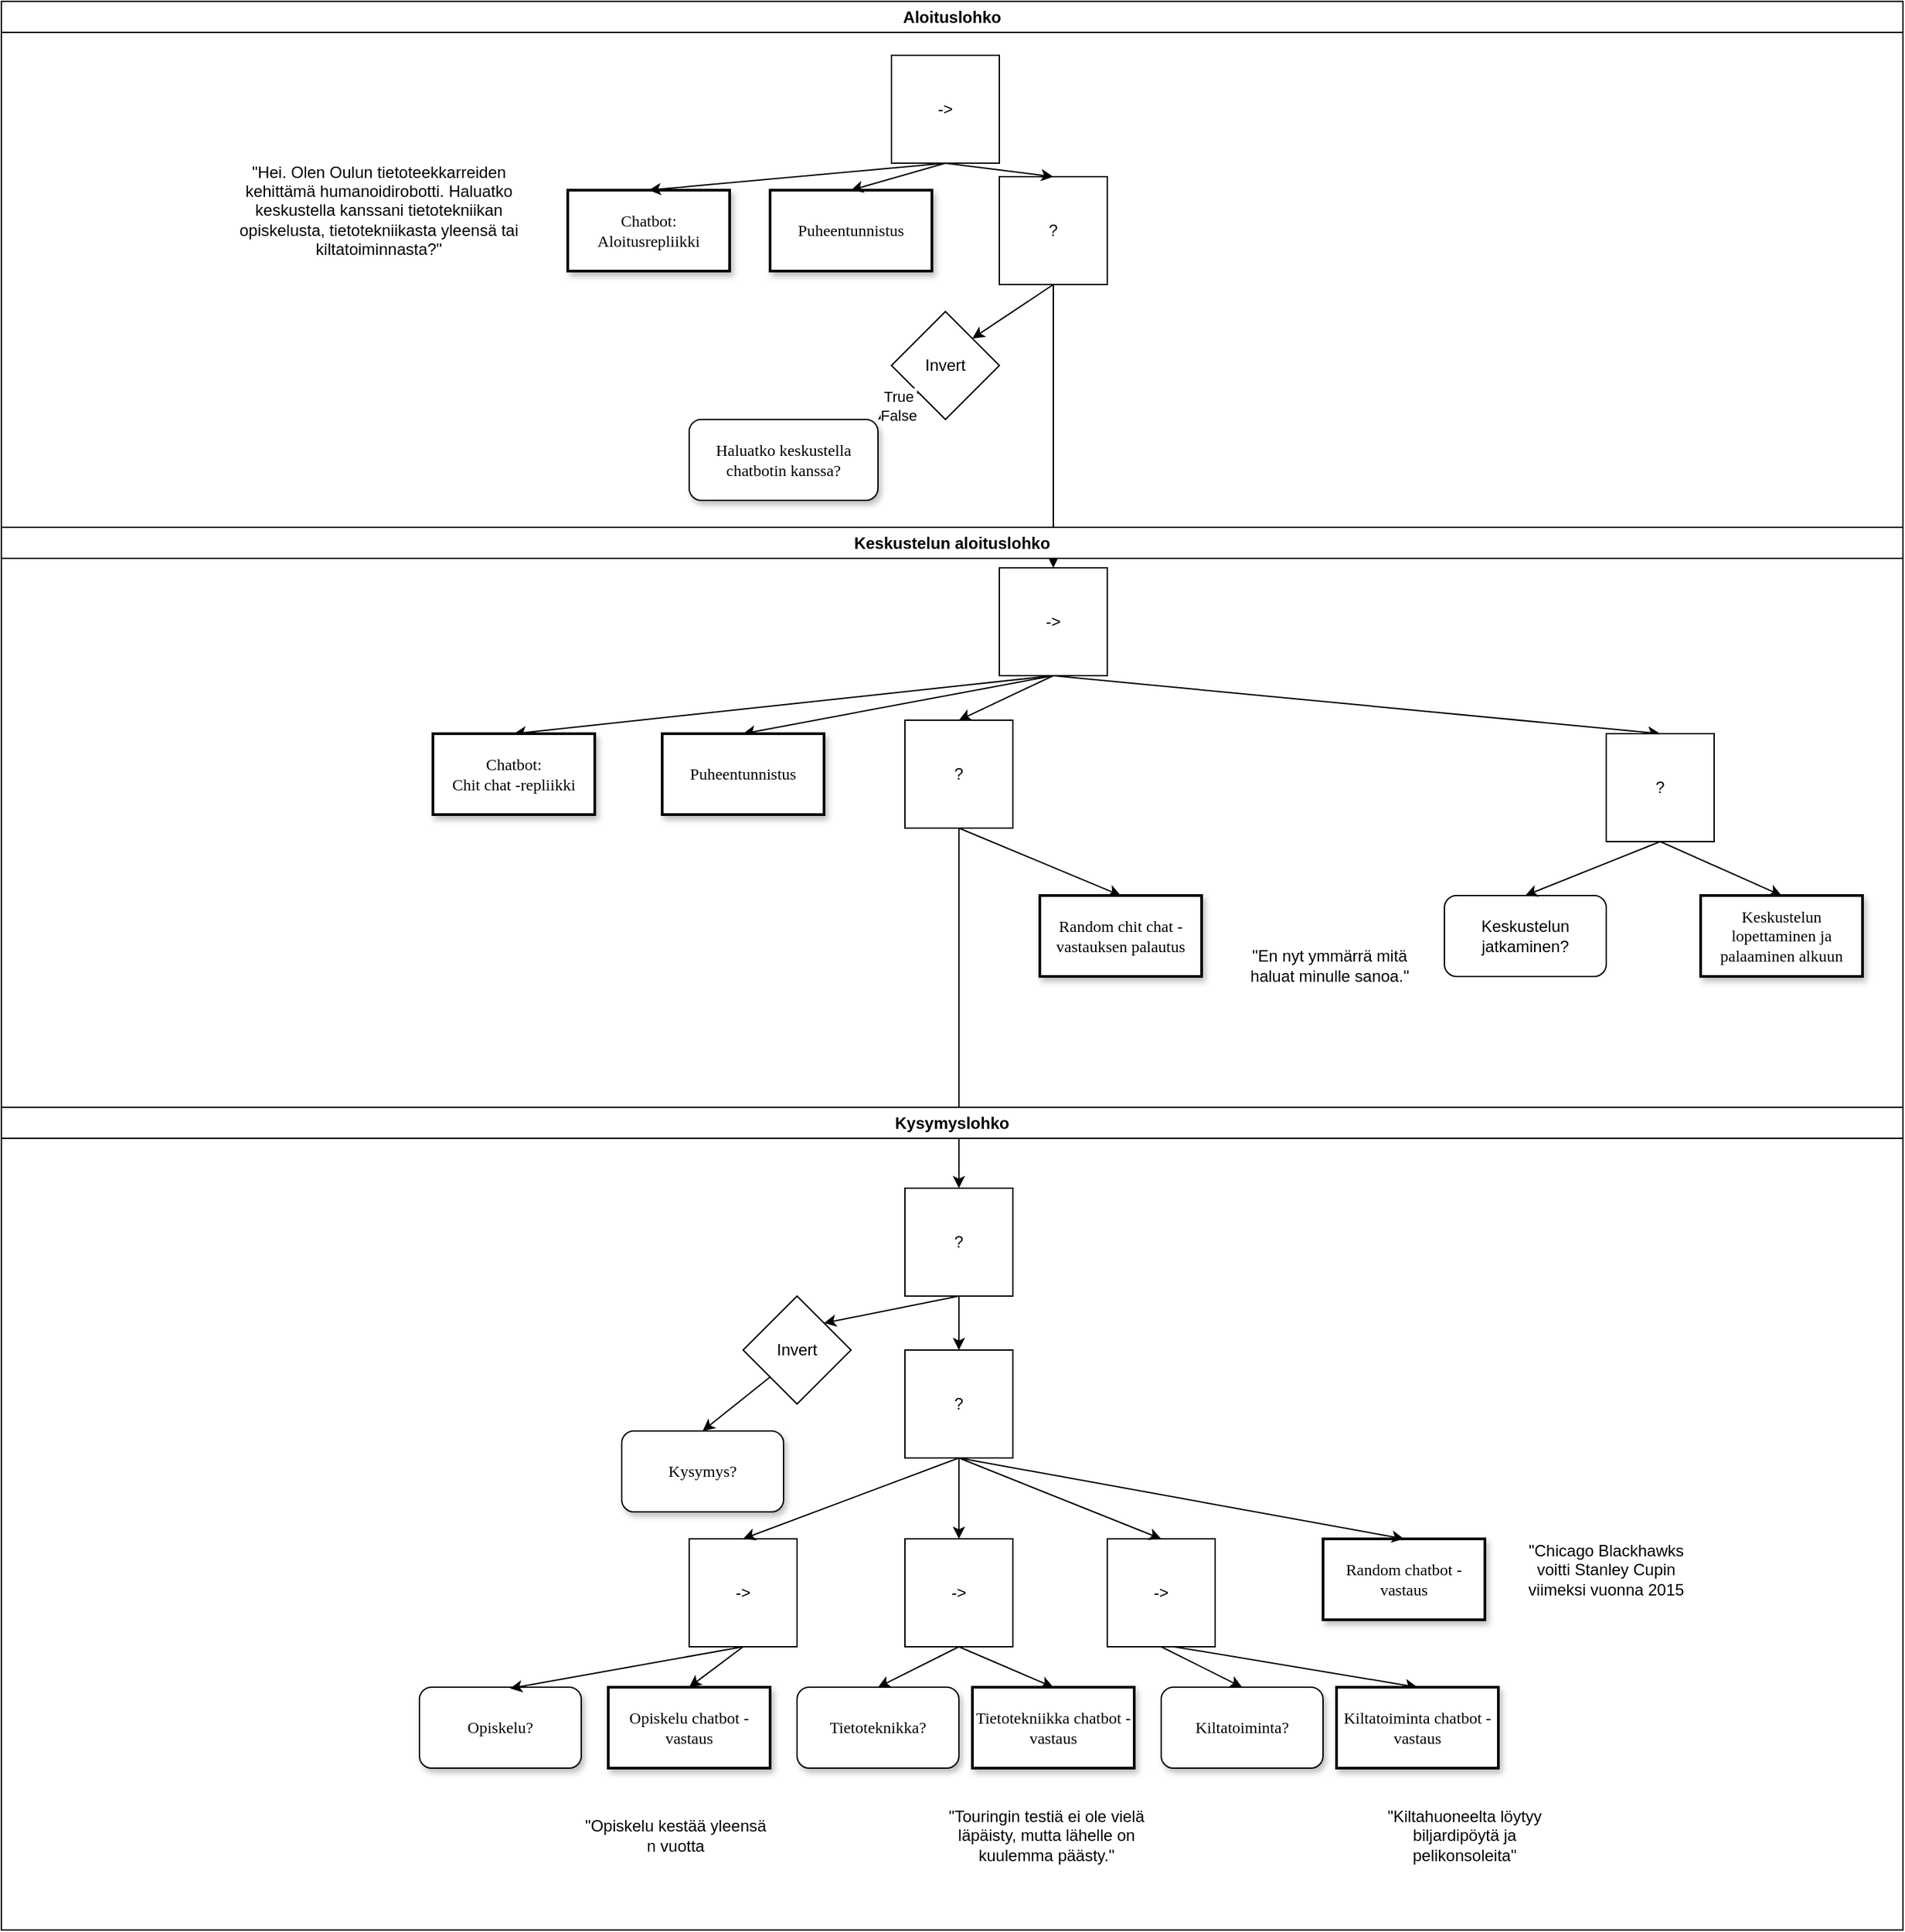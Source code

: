 <mxfile version="21.1.2" type="github">
  <diagram name="Page-1" id="10a91c8b-09ff-31b1-d368-03940ed4cc9e">
    <mxGraphModel dx="2289" dy="1191" grid="1" gridSize="10" guides="1" tooltips="1" connect="1" arrows="1" fold="1" page="1" pageScale="1" pageWidth="1100" pageHeight="850" background="none" math="0" shadow="0">
      <root>
        <mxCell id="0" />
        <mxCell id="1" parent="0" />
        <mxCell id="iqq7B-e4aBvqcCyGMvhG-90" value="" style="group" vertex="1" connectable="0" parent="1">
          <mxGeometry x="350" y="80" width="1410" height="1430" as="geometry" />
        </mxCell>
        <mxCell id="iqq7B-e4aBvqcCyGMvhG-6" value="-&amp;gt;" style="whiteSpace=wrap;html=1;aspect=fixed;" vertex="1" parent="iqq7B-e4aBvqcCyGMvhG-90">
          <mxGeometry x="740" y="420" width="80" height="80" as="geometry" />
        </mxCell>
        <mxCell id="iqq7B-e4aBvqcCyGMvhG-7" value="Kysymys?" style="whiteSpace=wrap;html=1;rounded=1;shadow=1;labelBackgroundColor=none;strokeWidth=1;fontFamily=Verdana;fontSize=12;align=center;" vertex="1" parent="iqq7B-e4aBvqcCyGMvhG-90">
          <mxGeometry x="460" y="1060" width="120" height="60" as="geometry" />
        </mxCell>
        <mxCell id="iqq7B-e4aBvqcCyGMvhG-21" value="&lt;span&gt;Opiskelu?&lt;/span&gt;" style="whiteSpace=wrap;html=1;rounded=1;shadow=1;labelBackgroundColor=none;strokeWidth=1;fontFamily=Verdana;fontSize=12;align=center;" vertex="1" parent="iqq7B-e4aBvqcCyGMvhG-90">
          <mxGeometry x="310" y="1250" width="120" height="60" as="geometry" />
        </mxCell>
        <mxCell id="iqq7B-e4aBvqcCyGMvhG-22" value="&lt;span&gt;Tietoteknikka?&lt;/span&gt;" style="whiteSpace=wrap;html=1;rounded=1;shadow=1;labelBackgroundColor=none;strokeWidth=1;fontFamily=Verdana;fontSize=12;align=center;" vertex="1" parent="iqq7B-e4aBvqcCyGMvhG-90">
          <mxGeometry x="590" y="1250" width="120" height="60" as="geometry" />
        </mxCell>
        <mxCell id="iqq7B-e4aBvqcCyGMvhG-23" value="&lt;span&gt;Kiltatoiminta?&lt;/span&gt;" style="whiteSpace=wrap;html=1;rounded=1;shadow=1;labelBackgroundColor=none;strokeWidth=1;fontFamily=Verdana;fontSize=12;align=center;" vertex="1" parent="iqq7B-e4aBvqcCyGMvhG-90">
          <mxGeometry x="860" y="1250" width="120" height="60" as="geometry" />
        </mxCell>
        <mxCell id="iqq7B-e4aBvqcCyGMvhG-24" value="-&amp;gt;" style="whiteSpace=wrap;html=1;aspect=fixed;" vertex="1" parent="iqq7B-e4aBvqcCyGMvhG-90">
          <mxGeometry x="510" y="1140" width="80" height="80" as="geometry" />
        </mxCell>
        <mxCell id="iqq7B-e4aBvqcCyGMvhG-26" value="" style="endArrow=classic;html=1;rounded=0;entryX=0.56;entryY=0.015;entryDx=0;entryDy=0;entryPerimeter=0;exitX=0.5;exitY=1;exitDx=0;exitDy=0;" edge="1" parent="iqq7B-e4aBvqcCyGMvhG-90" source="iqq7B-e4aBvqcCyGMvhG-24" target="iqq7B-e4aBvqcCyGMvhG-21">
          <mxGeometry width="50" height="50" relative="1" as="geometry">
            <mxPoint x="660" y="1170" as="sourcePoint" />
            <mxPoint x="710" y="1120" as="targetPoint" />
          </mxGeometry>
        </mxCell>
        <mxCell id="iqq7B-e4aBvqcCyGMvhG-28" value="Opiskelu chatbot -vastaus" style="whiteSpace=wrap;html=1;rounded=0;shadow=1;labelBackgroundColor=none;strokeWidth=2;fontFamily=Verdana;fontSize=12;align=center;" vertex="1" parent="iqq7B-e4aBvqcCyGMvhG-90">
          <mxGeometry x="450" y="1250" width="120" height="60" as="geometry" />
        </mxCell>
        <mxCell id="iqq7B-e4aBvqcCyGMvhG-29" value="" style="endArrow=classic;html=1;rounded=0;entryX=0.5;entryY=0;entryDx=0;entryDy=0;exitX=0.5;exitY=1;exitDx=0;exitDy=0;" edge="1" parent="iqq7B-e4aBvqcCyGMvhG-90" source="iqq7B-e4aBvqcCyGMvhG-24" target="iqq7B-e4aBvqcCyGMvhG-28">
          <mxGeometry width="50" height="50" relative="1" as="geometry">
            <mxPoint x="550" y="1240" as="sourcePoint" />
            <mxPoint x="620" y="1180" as="targetPoint" />
          </mxGeometry>
        </mxCell>
        <mxCell id="iqq7B-e4aBvqcCyGMvhG-30" value="-&amp;gt;" style="whiteSpace=wrap;html=1;aspect=fixed;" vertex="1" parent="iqq7B-e4aBvqcCyGMvhG-90">
          <mxGeometry x="670" y="1140" width="80" height="80" as="geometry" />
        </mxCell>
        <mxCell id="iqq7B-e4aBvqcCyGMvhG-31" value="" style="endArrow=classic;html=1;rounded=0;entryX=0.5;entryY=0;entryDx=0;entryDy=0;exitX=0.5;exitY=1;exitDx=0;exitDy=0;" edge="1" parent="iqq7B-e4aBvqcCyGMvhG-90" source="iqq7B-e4aBvqcCyGMvhG-30" target="iqq7B-e4aBvqcCyGMvhG-22">
          <mxGeometry width="50" height="50" relative="1" as="geometry">
            <mxPoint x="660" y="1170" as="sourcePoint" />
            <mxPoint x="710" y="1120" as="targetPoint" />
          </mxGeometry>
        </mxCell>
        <mxCell id="iqq7B-e4aBvqcCyGMvhG-32" value="Tietotekniikka chatbot -vastaus" style="whiteSpace=wrap;html=1;rounded=0;shadow=1;labelBackgroundColor=none;strokeWidth=2;fontFamily=Verdana;fontSize=12;align=center;" vertex="1" parent="iqq7B-e4aBvqcCyGMvhG-90">
          <mxGeometry x="720" y="1250" width="120" height="60" as="geometry" />
        </mxCell>
        <mxCell id="iqq7B-e4aBvqcCyGMvhG-34" value="" style="endArrow=classic;html=1;rounded=0;entryX=0.5;entryY=0;entryDx=0;entryDy=0;" edge="1" parent="iqq7B-e4aBvqcCyGMvhG-90" target="iqq7B-e4aBvqcCyGMvhG-32">
          <mxGeometry width="50" height="50" relative="1" as="geometry">
            <mxPoint x="710" y="1220" as="sourcePoint" />
            <mxPoint x="800" y="1200" as="targetPoint" />
          </mxGeometry>
        </mxCell>
        <mxCell id="iqq7B-e4aBvqcCyGMvhG-35" value="" style="endArrow=classic;html=1;rounded=0;exitX=0.5;exitY=1;exitDx=0;exitDy=0;entryX=0.5;entryY=0;entryDx=0;entryDy=0;" edge="1" parent="iqq7B-e4aBvqcCyGMvhG-90" source="iqq7B-e4aBvqcCyGMvhG-73" target="iqq7B-e4aBvqcCyGMvhG-30">
          <mxGeometry width="50" height="50" relative="1" as="geometry">
            <mxPoint x="910" y="940" as="sourcePoint" />
            <mxPoint x="960" y="890" as="targetPoint" />
          </mxGeometry>
        </mxCell>
        <mxCell id="iqq7B-e4aBvqcCyGMvhG-37" value="-&amp;gt;" style="whiteSpace=wrap;html=1;aspect=fixed;" vertex="1" parent="iqq7B-e4aBvqcCyGMvhG-90">
          <mxGeometry x="820" y="1140" width="80" height="80" as="geometry" />
        </mxCell>
        <mxCell id="iqq7B-e4aBvqcCyGMvhG-38" value="" style="endArrow=classic;html=1;rounded=0;entryX=0.5;entryY=0;entryDx=0;entryDy=0;exitX=0.5;exitY=1;exitDx=0;exitDy=0;" edge="1" parent="iqq7B-e4aBvqcCyGMvhG-90" source="iqq7B-e4aBvqcCyGMvhG-73" target="iqq7B-e4aBvqcCyGMvhG-37">
          <mxGeometry width="50" height="50" relative="1" as="geometry">
            <mxPoint x="910" y="940" as="sourcePoint" />
            <mxPoint x="960" y="890" as="targetPoint" />
          </mxGeometry>
        </mxCell>
        <mxCell id="iqq7B-e4aBvqcCyGMvhG-39" value="" style="endArrow=classic;html=1;rounded=0;exitX=0.5;exitY=1;exitDx=0;exitDy=0;entryX=0.5;entryY=0;entryDx=0;entryDy=0;" edge="1" parent="iqq7B-e4aBvqcCyGMvhG-90" source="iqq7B-e4aBvqcCyGMvhG-37" target="iqq7B-e4aBvqcCyGMvhG-23">
          <mxGeometry width="50" height="50" relative="1" as="geometry">
            <mxPoint x="980" y="1200" as="sourcePoint" />
            <mxPoint x="1030" y="1150" as="targetPoint" />
          </mxGeometry>
        </mxCell>
        <mxCell id="iqq7B-e4aBvqcCyGMvhG-41" value="" style="endArrow=classic;html=1;rounded=0;exitX=0.609;exitY=0.998;exitDx=0;exitDy=0;exitPerimeter=0;entryX=0.5;entryY=0;entryDx=0;entryDy=0;" edge="1" parent="iqq7B-e4aBvqcCyGMvhG-90" source="iqq7B-e4aBvqcCyGMvhG-37" target="iqq7B-e4aBvqcCyGMvhG-42">
          <mxGeometry width="50" height="50" relative="1" as="geometry">
            <mxPoint x="960" y="1230" as="sourcePoint" />
            <mxPoint x="1020" y="1250" as="targetPoint" />
          </mxGeometry>
        </mxCell>
        <mxCell id="iqq7B-e4aBvqcCyGMvhG-42" value="&lt;span&gt;Kiltatoiminta chatbot -vastaus&lt;/span&gt;" style="whiteSpace=wrap;html=1;rounded=0;shadow=1;labelBackgroundColor=none;strokeWidth=2;fontFamily=Verdana;fontSize=12;align=center;" vertex="1" parent="iqq7B-e4aBvqcCyGMvhG-90">
          <mxGeometry x="990" y="1250" width="120" height="60" as="geometry" />
        </mxCell>
        <mxCell id="iqq7B-e4aBvqcCyGMvhG-43" value="&lt;span&gt;Random chatbot -vastaus&lt;/span&gt;" style="whiteSpace=wrap;html=1;rounded=0;shadow=1;labelBackgroundColor=none;strokeWidth=2;fontFamily=Verdana;fontSize=12;align=center;" vertex="1" parent="iqq7B-e4aBvqcCyGMvhG-90">
          <mxGeometry x="980" y="1140" width="120" height="60" as="geometry" />
        </mxCell>
        <mxCell id="iqq7B-e4aBvqcCyGMvhG-44" value="" style="endArrow=classic;html=1;rounded=0;exitX=0.5;exitY=1;exitDx=0;exitDy=0;entryX=0.5;entryY=0;entryDx=0;entryDy=0;" edge="1" parent="iqq7B-e4aBvqcCyGMvhG-90" source="iqq7B-e4aBvqcCyGMvhG-73" target="iqq7B-e4aBvqcCyGMvhG-43">
          <mxGeometry width="50" height="50" relative="1" as="geometry">
            <mxPoint x="1200" y="930" as="sourcePoint" />
            <mxPoint x="1250" y="960" as="targetPoint" />
          </mxGeometry>
        </mxCell>
        <mxCell id="iqq7B-e4aBvqcCyGMvhG-47" value="" style="endArrow=classic;html=1;rounded=0;entryX=0.5;entryY=0;entryDx=0;entryDy=0;exitX=0.5;exitY=1;exitDx=0;exitDy=0;" edge="1" parent="iqq7B-e4aBvqcCyGMvhG-90" source="iqq7B-e4aBvqcCyGMvhG-6" target="iqq7B-e4aBvqcCyGMvhG-10">
          <mxGeometry width="50" height="50" relative="1" as="geometry">
            <mxPoint x="430" y="610" as="sourcePoint" />
            <mxPoint x="480" y="560" as="targetPoint" />
          </mxGeometry>
        </mxCell>
        <mxCell id="iqq7B-e4aBvqcCyGMvhG-48" value="" style="endArrow=classic;html=1;rounded=0;entryX=0.5;entryY=0;entryDx=0;entryDy=0;exitX=0.5;exitY=1;exitDx=0;exitDy=0;" edge="1" parent="iqq7B-e4aBvqcCyGMvhG-90" source="iqq7B-e4aBvqcCyGMvhG-6" target="iqq7B-e4aBvqcCyGMvhG-13">
          <mxGeometry width="50" height="50" relative="1" as="geometry">
            <mxPoint x="580" y="620" as="sourcePoint" />
            <mxPoint x="630" y="570" as="targetPoint" />
          </mxGeometry>
        </mxCell>
        <mxCell id="iqq7B-e4aBvqcCyGMvhG-54" value="" style="endArrow=classic;html=1;rounded=0;exitX=0.5;exitY=1;exitDx=0;exitDy=0;entryX=0.5;entryY=0;entryDx=0;entryDy=0;" edge="1" parent="iqq7B-e4aBvqcCyGMvhG-90" source="iqq7B-e4aBvqcCyGMvhG-59" target="iqq7B-e4aBvqcCyGMvhG-6">
          <mxGeometry width="50" height="50" relative="1" as="geometry">
            <mxPoint x="680" y="320" as="sourcePoint" />
            <mxPoint x="590" y="450" as="targetPoint" />
          </mxGeometry>
        </mxCell>
        <mxCell id="iqq7B-e4aBvqcCyGMvhG-67" value="?" style="whiteSpace=wrap;html=1;aspect=fixed;" vertex="1" parent="iqq7B-e4aBvqcCyGMvhG-90">
          <mxGeometry x="670" y="880" width="80" height="80" as="geometry" />
        </mxCell>
        <mxCell id="iqq7B-e4aBvqcCyGMvhG-68" value="" style="endArrow=classic;html=1;rounded=0;entryX=0.5;entryY=0;entryDx=0;entryDy=0;exitX=0.5;exitY=1;exitDx=0;exitDy=0;" edge="1" parent="iqq7B-e4aBvqcCyGMvhG-90" source="iqq7B-e4aBvqcCyGMvhG-13" target="iqq7B-e4aBvqcCyGMvhG-67">
          <mxGeometry width="50" height="50" relative="1" as="geometry">
            <mxPoint x="320" y="820" as="sourcePoint" />
            <mxPoint x="370" y="770" as="targetPoint" />
          </mxGeometry>
        </mxCell>
        <mxCell id="iqq7B-e4aBvqcCyGMvhG-69" value="" style="endArrow=classic;html=1;rounded=0;exitX=0.5;exitY=1;exitDx=0;exitDy=0;entryX=0;entryY=0;entryDx=0;entryDy=0;" edge="1" parent="iqq7B-e4aBvqcCyGMvhG-90" source="iqq7B-e4aBvqcCyGMvhG-67" target="iqq7B-e4aBvqcCyGMvhG-70">
          <mxGeometry width="50" height="50" relative="1" as="geometry">
            <mxPoint x="800" y="1030" as="sourcePoint" />
            <mxPoint x="590" y="950" as="targetPoint" />
          </mxGeometry>
        </mxCell>
        <mxCell id="iqq7B-e4aBvqcCyGMvhG-70" value="Invert" style="rhombus;whiteSpace=wrap;html=1;direction=south;" vertex="1" parent="iqq7B-e4aBvqcCyGMvhG-90">
          <mxGeometry x="550" y="960" width="80" height="80" as="geometry" />
        </mxCell>
        <mxCell id="iqq7B-e4aBvqcCyGMvhG-71" value="" style="endArrow=classic;html=1;rounded=0;exitX=1;exitY=1;exitDx=0;exitDy=0;entryX=0.5;entryY=0;entryDx=0;entryDy=0;" edge="1" parent="iqq7B-e4aBvqcCyGMvhG-90" source="iqq7B-e4aBvqcCyGMvhG-70" target="iqq7B-e4aBvqcCyGMvhG-7">
          <mxGeometry width="50" height="50" relative="1" as="geometry">
            <mxPoint x="495" y="960" as="sourcePoint" />
            <mxPoint x="545" y="910" as="targetPoint" />
          </mxGeometry>
        </mxCell>
        <mxCell id="iqq7B-e4aBvqcCyGMvhG-73" value="?" style="whiteSpace=wrap;html=1;aspect=fixed;" vertex="1" parent="iqq7B-e4aBvqcCyGMvhG-90">
          <mxGeometry x="670" y="1000" width="80" height="80" as="geometry" />
        </mxCell>
        <mxCell id="iqq7B-e4aBvqcCyGMvhG-16" value="" style="endArrow=classic;html=1;rounded=0;entryX=0.5;entryY=0;entryDx=0;entryDy=0;exitX=0.5;exitY=1;exitDx=0;exitDy=0;" edge="1" parent="iqq7B-e4aBvqcCyGMvhG-90" source="iqq7B-e4aBvqcCyGMvhG-73" target="iqq7B-e4aBvqcCyGMvhG-24">
          <mxGeometry width="50" height="50" relative="1" as="geometry">
            <mxPoint x="830" y="855" as="sourcePoint" />
            <mxPoint x="800" y="875" as="targetPoint" />
          </mxGeometry>
        </mxCell>
        <mxCell id="iqq7B-e4aBvqcCyGMvhG-74" value="" style="endArrow=classic;html=1;rounded=0;entryX=0.5;entryY=0;entryDx=0;entryDy=0;exitX=0.5;exitY=1;exitDx=0;exitDy=0;" edge="1" parent="iqq7B-e4aBvqcCyGMvhG-90" source="iqq7B-e4aBvqcCyGMvhG-67" target="iqq7B-e4aBvqcCyGMvhG-73">
          <mxGeometry width="50" height="50" relative="1" as="geometry">
            <mxPoint x="700" y="1020" as="sourcePoint" />
            <mxPoint x="750" y="970" as="targetPoint" />
          </mxGeometry>
        </mxCell>
        <mxCell id="iqq7B-e4aBvqcCyGMvhG-77" value="" style="endArrow=classic;html=1;rounded=0;entryX=0.5;entryY=0;entryDx=0;entryDy=0;exitX=0.5;exitY=1;exitDx=0;exitDy=0;" edge="1" parent="iqq7B-e4aBvqcCyGMvhG-90" source="iqq7B-e4aBvqcCyGMvhG-6" target="iqq7B-e4aBvqcCyGMvhG-76">
          <mxGeometry width="50" height="50" relative="1" as="geometry">
            <mxPoint x="590" y="580" as="sourcePoint" />
            <mxPoint x="640" y="530" as="targetPoint" />
          </mxGeometry>
        </mxCell>
        <mxCell id="iqq7B-e4aBvqcCyGMvhG-79" value="" style="endArrow=classic;html=1;rounded=0;entryX=0.5;entryY=0;entryDx=0;entryDy=0;exitX=0.5;exitY=1;exitDx=0;exitDy=0;" edge="1" parent="iqq7B-e4aBvqcCyGMvhG-90" source="iqq7B-e4aBvqcCyGMvhG-6" target="iqq7B-e4aBvqcCyGMvhG-78">
          <mxGeometry width="50" height="50" relative="1" as="geometry">
            <mxPoint x="680" y="570" as="sourcePoint" />
            <mxPoint x="830" y="540" as="targetPoint" />
          </mxGeometry>
        </mxCell>
        <mxCell id="iqq7B-e4aBvqcCyGMvhG-86" value="Aloituslohko" style="swimlane;whiteSpace=wrap;html=1;" vertex="1" parent="iqq7B-e4aBvqcCyGMvhG-90">
          <mxGeometry width="1410" height="390" as="geometry" />
        </mxCell>
        <mxCell id="iqq7B-e4aBvqcCyGMvhG-64" value="Chatbot:&lt;br&gt;Aloitusrepliikki" style="whiteSpace=wrap;html=1;rounded=0;shadow=1;labelBackgroundColor=none;strokeWidth=2;fontFamily=Verdana;fontSize=12;align=center;" vertex="1" parent="iqq7B-e4aBvqcCyGMvhG-86">
          <mxGeometry x="420" y="140" width="120" height="60" as="geometry" />
        </mxCell>
        <mxCell id="iqq7B-e4aBvqcCyGMvhG-57" value="&lt;span&gt;Puheentunnistus&lt;/span&gt;" style="whiteSpace=wrap;html=1;rounded=0;shadow=1;labelBackgroundColor=none;strokeWidth=2;fontFamily=Verdana;fontSize=12;align=center;" vertex="1" parent="iqq7B-e4aBvqcCyGMvhG-86">
          <mxGeometry x="570" y="140" width="120" height="60" as="geometry" />
        </mxCell>
        <mxCell id="iqq7B-e4aBvqcCyGMvhG-59" value="?" style="whiteSpace=wrap;html=1;aspect=fixed;" vertex="1" parent="iqq7B-e4aBvqcCyGMvhG-86">
          <mxGeometry x="740" y="130" width="80" height="80" as="geometry" />
        </mxCell>
        <mxCell id="iqq7B-e4aBvqcCyGMvhG-1" value="Invert" style="rhombus;whiteSpace=wrap;html=1;direction=south;" vertex="1" parent="iqq7B-e4aBvqcCyGMvhG-86">
          <mxGeometry x="660" y="230" width="80" height="80" as="geometry" />
        </mxCell>
        <mxCell id="iqq7B-e4aBvqcCyGMvhG-65" value="" style="endArrow=classic;html=1;rounded=0;entryX=0;entryY=0;entryDx=0;entryDy=0;exitX=0.5;exitY=1;exitDx=0;exitDy=0;" edge="1" parent="iqq7B-e4aBvqcCyGMvhG-86" source="iqq7B-e4aBvqcCyGMvhG-59" target="iqq7B-e4aBvqcCyGMvhG-1">
          <mxGeometry width="50" height="50" relative="1" as="geometry">
            <mxPoint x="700" y="310" as="sourcePoint" />
            <mxPoint x="750" y="260" as="targetPoint" />
          </mxGeometry>
        </mxCell>
        <mxCell id="62893188c0fa7362-3" value="Haluatko keskustella chatbotin kanssa?" style="whiteSpace=wrap;html=1;rounded=1;shadow=1;labelBackgroundColor=none;strokeWidth=1;fontFamily=Verdana;fontSize=12;align=center;" parent="iqq7B-e4aBvqcCyGMvhG-86" vertex="1">
          <mxGeometry x="510" y="310" width="140" height="60" as="geometry" />
        </mxCell>
        <mxCell id="iqq7B-e4aBvqcCyGMvhG-53" value="True&lt;br&gt;False" style="endArrow=classic;html=1;rounded=0;exitX=1;exitY=1;exitDx=0;exitDy=0;entryX=1;entryY=0;entryDx=0;entryDy=0;" edge="1" parent="iqq7B-e4aBvqcCyGMvhG-86" source="iqq7B-e4aBvqcCyGMvhG-1" target="62893188c0fa7362-3">
          <mxGeometry width="50" height="50" relative="1" as="geometry">
            <mxPoint x="475" y="180" as="sourcePoint" />
            <mxPoint x="270" y="150" as="targetPoint" />
          </mxGeometry>
        </mxCell>
        <mxCell id="iqq7B-e4aBvqcCyGMvhG-58" value="-&amp;gt;" style="whiteSpace=wrap;html=1;aspect=fixed;" vertex="1" parent="iqq7B-e4aBvqcCyGMvhG-86">
          <mxGeometry x="660" y="40" width="80" height="80" as="geometry" />
        </mxCell>
        <mxCell id="iqq7B-e4aBvqcCyGMvhG-60" value="" style="endArrow=classic;html=1;rounded=0;entryX=0.5;entryY=0;entryDx=0;entryDy=0;exitX=0.5;exitY=1;exitDx=0;exitDy=0;" edge="1" parent="iqq7B-e4aBvqcCyGMvhG-86" source="iqq7B-e4aBvqcCyGMvhG-58" target="iqq7B-e4aBvqcCyGMvhG-57">
          <mxGeometry width="50" height="50" relative="1" as="geometry">
            <mxPoint x="440" y="120" as="sourcePoint" />
            <mxPoint x="490" y="70" as="targetPoint" />
          </mxGeometry>
        </mxCell>
        <mxCell id="iqq7B-e4aBvqcCyGMvhG-66" value="" style="endArrow=classic;html=1;rounded=0;entryX=0.5;entryY=0;entryDx=0;entryDy=0;exitX=0.5;exitY=1;exitDx=0;exitDy=0;" edge="1" parent="iqq7B-e4aBvqcCyGMvhG-86" source="iqq7B-e4aBvqcCyGMvhG-58" target="iqq7B-e4aBvqcCyGMvhG-59">
          <mxGeometry width="50" height="50" relative="1" as="geometry">
            <mxPoint x="820" y="130" as="sourcePoint" />
            <mxPoint x="870" y="80" as="targetPoint" />
          </mxGeometry>
        </mxCell>
        <mxCell id="iqq7B-e4aBvqcCyGMvhG-63" value="" style="endArrow=classic;html=1;rounded=0;entryX=0.5;entryY=0;entryDx=0;entryDy=0;exitX=0.5;exitY=1;exitDx=0;exitDy=0;" edge="1" parent="iqq7B-e4aBvqcCyGMvhG-86" source="iqq7B-e4aBvqcCyGMvhG-58" target="iqq7B-e4aBvqcCyGMvhG-64">
          <mxGeometry width="50" height="50" relative="1" as="geometry">
            <mxPoint x="680" y="110" as="sourcePoint" />
            <mxPoint x="280" y="150" as="targetPoint" />
          </mxGeometry>
        </mxCell>
        <mxCell id="iqq7B-e4aBvqcCyGMvhG-102" value="&quot;Hei. Olen Oulun tietoteekkarreiden kehittämä humanoidirobotti. Haluatko keskustella kanssani tietotekniikan opiskelusta, tietotekniikasta yleensä tai kiltatoiminnasta?&quot;" style="text;html=1;strokeColor=none;fillColor=none;align=center;verticalAlign=middle;whiteSpace=wrap;rounded=0;" vertex="1" parent="iqq7B-e4aBvqcCyGMvhG-86">
          <mxGeometry x="170" y="90" width="220" height="129" as="geometry" />
        </mxCell>
        <mxCell id="iqq7B-e4aBvqcCyGMvhG-87" value="Keskustelun aloituslohko" style="swimlane;whiteSpace=wrap;html=1;" vertex="1" parent="iqq7B-e4aBvqcCyGMvhG-90">
          <mxGeometry y="390" width="1410" height="430" as="geometry" />
        </mxCell>
        <mxCell id="iqq7B-e4aBvqcCyGMvhG-10" value="&lt;span&gt;Puheentunnistus&lt;/span&gt;" style="whiteSpace=wrap;html=1;rounded=0;shadow=1;labelBackgroundColor=none;strokeWidth=2;fontFamily=Verdana;fontSize=12;align=center;" vertex="1" parent="iqq7B-e4aBvqcCyGMvhG-87">
          <mxGeometry x="490" y="153" width="120" height="60" as="geometry" />
        </mxCell>
        <mxCell id="iqq7B-e4aBvqcCyGMvhG-13" value="?" style="whiteSpace=wrap;html=1;aspect=fixed;" vertex="1" parent="iqq7B-e4aBvqcCyGMvhG-87">
          <mxGeometry x="670" y="143" width="80" height="80" as="geometry" />
        </mxCell>
        <mxCell id="iqq7B-e4aBvqcCyGMvhG-56" value="&lt;span&gt;Random chit chat -vastauksen palautus&lt;/span&gt;" style="whiteSpace=wrap;html=1;rounded=0;shadow=1;labelBackgroundColor=none;strokeWidth=2;fontFamily=Verdana;fontSize=12;align=center;" vertex="1" parent="iqq7B-e4aBvqcCyGMvhG-87">
          <mxGeometry x="770" y="273" width="120" height="60" as="geometry" />
        </mxCell>
        <mxCell id="iqq7B-e4aBvqcCyGMvhG-76" value="Chatbot:&lt;br&gt;Chit chat -repliikki" style="whiteSpace=wrap;html=1;rounded=0;shadow=1;labelBackgroundColor=none;strokeWidth=2;fontFamily=Verdana;fontSize=12;align=center;" vertex="1" parent="iqq7B-e4aBvqcCyGMvhG-87">
          <mxGeometry x="320" y="153" width="120" height="60" as="geometry" />
        </mxCell>
        <mxCell id="iqq7B-e4aBvqcCyGMvhG-78" value="?" style="whiteSpace=wrap;html=1;aspect=fixed;" vertex="1" parent="iqq7B-e4aBvqcCyGMvhG-87">
          <mxGeometry x="1190" y="153" width="80" height="80" as="geometry" />
        </mxCell>
        <mxCell id="iqq7B-e4aBvqcCyGMvhG-80" value="Keskustelun jatkaminen?" style="rounded=1;whiteSpace=wrap;html=1;" vertex="1" parent="iqq7B-e4aBvqcCyGMvhG-87">
          <mxGeometry x="1070" y="273" width="120" height="60" as="geometry" />
        </mxCell>
        <mxCell id="iqq7B-e4aBvqcCyGMvhG-81" value="" style="endArrow=classic;html=1;rounded=0;entryX=0.5;entryY=0;entryDx=0;entryDy=0;exitX=0.5;exitY=1;exitDx=0;exitDy=0;" edge="1" parent="iqq7B-e4aBvqcCyGMvhG-87" source="iqq7B-e4aBvqcCyGMvhG-78" target="iqq7B-e4aBvqcCyGMvhG-80">
          <mxGeometry width="50" height="50" relative="1" as="geometry">
            <mxPoint x="1240" y="253" as="sourcePoint" />
            <mxPoint x="1290" y="203" as="targetPoint" />
          </mxGeometry>
        </mxCell>
        <mxCell id="iqq7B-e4aBvqcCyGMvhG-84" value="&lt;span&gt;Keskustelun lopettaminen ja palaaminen alkuun&lt;/span&gt;" style="whiteSpace=wrap;html=1;rounded=0;shadow=1;labelBackgroundColor=none;strokeWidth=2;fontFamily=Verdana;fontSize=12;align=center;" vertex="1" parent="iqq7B-e4aBvqcCyGMvhG-87">
          <mxGeometry x="1260" y="273" width="120" height="60" as="geometry" />
        </mxCell>
        <mxCell id="iqq7B-e4aBvqcCyGMvhG-85" value="" style="endArrow=classic;html=1;rounded=0;entryX=0.5;entryY=0;entryDx=0;entryDy=0;exitX=0.5;exitY=1;exitDx=0;exitDy=0;" edge="1" parent="iqq7B-e4aBvqcCyGMvhG-87" source="iqq7B-e4aBvqcCyGMvhG-78" target="iqq7B-e4aBvqcCyGMvhG-84">
          <mxGeometry width="50" height="50" relative="1" as="geometry">
            <mxPoint x="1040" y="273" as="sourcePoint" />
            <mxPoint x="1090" y="223" as="targetPoint" />
          </mxGeometry>
        </mxCell>
        <mxCell id="iqq7B-e4aBvqcCyGMvhG-94" value="" style="endArrow=classic;html=1;rounded=0;exitX=0.5;exitY=1;exitDx=0;exitDy=0;entryX=0.5;entryY=0;entryDx=0;entryDy=0;" edge="1" parent="iqq7B-e4aBvqcCyGMvhG-87" source="iqq7B-e4aBvqcCyGMvhG-13" target="iqq7B-e4aBvqcCyGMvhG-56">
          <mxGeometry width="50" height="50" relative="1" as="geometry">
            <mxPoint x="820" y="250" as="sourcePoint" />
            <mxPoint x="850" y="240" as="targetPoint" />
          </mxGeometry>
        </mxCell>
        <mxCell id="iqq7B-e4aBvqcCyGMvhG-101" value="&quot;En nyt ymmärrä mitä haluat minulle sanoa.&quot;" style="text;html=1;strokeColor=none;fillColor=none;align=center;verticalAlign=middle;whiteSpace=wrap;rounded=0;" vertex="1" parent="iqq7B-e4aBvqcCyGMvhG-87">
          <mxGeometry x="910" y="280" width="150" height="90" as="geometry" />
        </mxCell>
        <mxCell id="iqq7B-e4aBvqcCyGMvhG-89" value="Kysymyslohko" style="swimlane;whiteSpace=wrap;html=1;" vertex="1" parent="iqq7B-e4aBvqcCyGMvhG-90">
          <mxGeometry y="820" width="1410" height="610" as="geometry" />
        </mxCell>
        <mxCell id="iqq7B-e4aBvqcCyGMvhG-97" value="&quot;Opiskelu kestää yleensä n vuotta" style="text;html=1;strokeColor=none;fillColor=none;align=center;verticalAlign=middle;whiteSpace=wrap;rounded=0;" vertex="1" parent="iqq7B-e4aBvqcCyGMvhG-89">
          <mxGeometry x="430" y="520" width="140" height="40" as="geometry" />
        </mxCell>
        <mxCell id="iqq7B-e4aBvqcCyGMvhG-98" value="&quot;Touringin testiä ei ole vielä läpäisty, mutta lähelle on kuulemma päästy.&quot;" style="text;html=1;strokeColor=none;fillColor=none;align=center;verticalAlign=middle;whiteSpace=wrap;rounded=0;" vertex="1" parent="iqq7B-e4aBvqcCyGMvhG-89">
          <mxGeometry x="680" y="510" width="190" height="60" as="geometry" />
        </mxCell>
        <mxCell id="iqq7B-e4aBvqcCyGMvhG-99" value="&quot;Kiltahuoneelta löytyy biljardipöytä ja pelikonsoleita&quot;" style="text;html=1;strokeColor=none;fillColor=none;align=center;verticalAlign=middle;whiteSpace=wrap;rounded=0;" vertex="1" parent="iqq7B-e4aBvqcCyGMvhG-89">
          <mxGeometry x="1020" y="505" width="130" height="70" as="geometry" />
        </mxCell>
        <mxCell id="iqq7B-e4aBvqcCyGMvhG-100" value="&quot;Chicago Blackhawks voitti Stanley Cupin viimeksi vuonna 2015" style="text;html=1;strokeColor=none;fillColor=none;align=center;verticalAlign=middle;whiteSpace=wrap;rounded=0;" vertex="1" parent="iqq7B-e4aBvqcCyGMvhG-89">
          <mxGeometry x="1130" y="310" width="120" height="65" as="geometry" />
        </mxCell>
      </root>
    </mxGraphModel>
  </diagram>
</mxfile>
